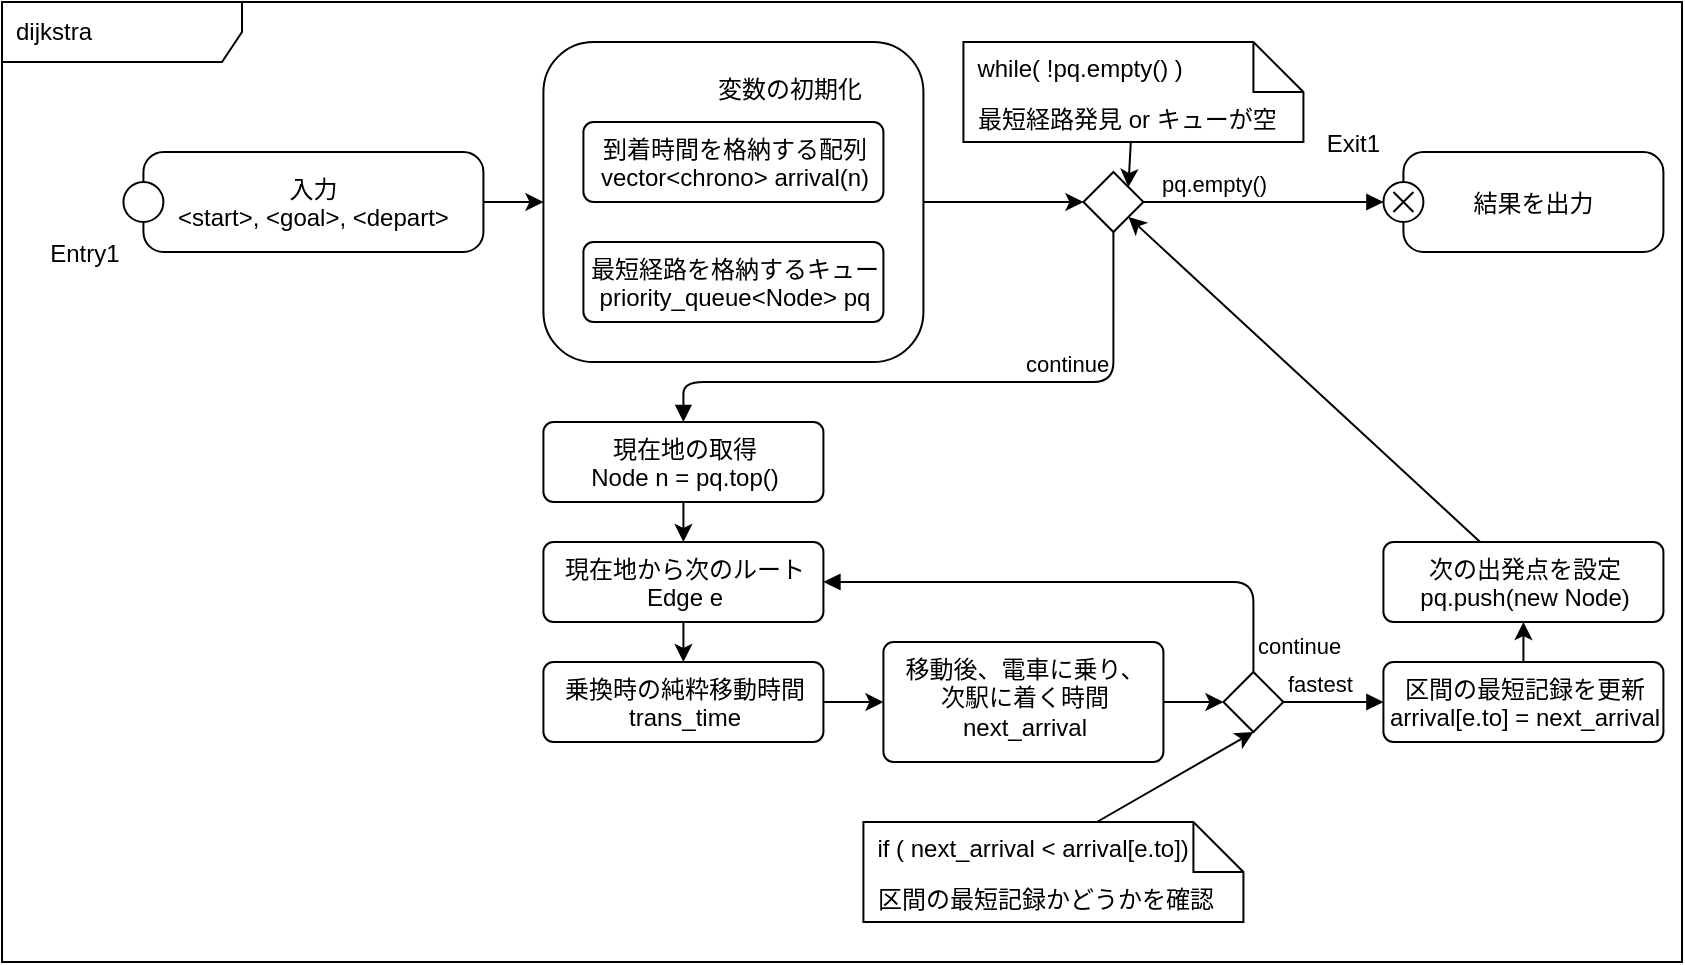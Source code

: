 <mxfile>
    <diagram id="AVlL-qscafGyDXCf-uKh" name="Page-1">
        <mxGraphModel dx="1741" dy="1090" grid="1" gridSize="10" guides="1" tooltips="1" connect="1" arrows="1" fold="1" page="1" pageScale="1" pageWidth="850" pageHeight="1100" math="0" shadow="0">
            <root>
                <mxCell id="0"/>
                <mxCell id="1" parent="0"/>
                <mxCell id="2" value="dijkstra" style="shape=umlFrame;whiteSpace=wrap;html=1;width=120;height=30;boundedLbl=1;verticalAlign=middle;align=left;spacingLeft=5;" vertex="1" parent="1">
                    <mxGeometry width="840" height="480" as="geometry"/>
                </mxCell>
                <mxCell id="16" style="edgeStyle=none;html=1;fontFamily=Helvetica;" edge="1" parent="1" source="4" target="14">
                    <mxGeometry relative="1" as="geometry"/>
                </mxCell>
                <mxCell id="4" value="入力&#10;&lt;start&gt;, &lt;goal&gt;, &lt;depart&gt;" style="shape=umlState;rounded=1;verticalAlign=middle;align=center;absoluteArcSize=1;arcSize=10;umlStateConnection=connPointRefEntry;boundedLbl=1;fontFamily=Helvetica;" vertex="1" parent="1">
                    <mxGeometry x="60.71" y="75" width="180" height="50" as="geometry"/>
                </mxCell>
                <mxCell id="5" value="Entry1" style="text;verticalAlign=middle;align=center;" vertex="1" parent="4">
                    <mxGeometry x="-51.429" y="40" width="64.286" height="20" as="geometry"/>
                </mxCell>
                <mxCell id="20" value="" style="rhombus;fontFamily=Helvetica;" vertex="1" parent="1">
                    <mxGeometry x="540.71" y="85" width="30" height="30" as="geometry"/>
                </mxCell>
                <mxCell id="24" style="edgeStyle=none;html=1;entryX=1;entryY=0;entryDx=0;entryDy=0;fontFamily=Helvetica;" edge="1" parent="1" source="21" target="20">
                    <mxGeometry relative="1" as="geometry"/>
                </mxCell>
                <mxCell id="21" value="最短経路発見 or キューが空" style="shape=note2;boundedLbl=1;whiteSpace=wrap;html=1;size=25;verticalAlign=top;align=left;spacingLeft=5;fontFamily=Helvetica;" vertex="1" parent="1">
                    <mxGeometry x="480.71" y="20" width="170" height="50" as="geometry"/>
                </mxCell>
                <mxCell id="22" value="while( !pq.empty() )" style="resizeWidth=1;part=1;strokeColor=none;fillColor=none;align=left;spacingLeft=5;fontFamily=Helvetica;" vertex="1" parent="21">
                    <mxGeometry width="170" height="25" relative="1" as="geometry"/>
                </mxCell>
                <mxCell id="23" style="edgeStyle=none;html=1;entryX=0;entryY=0.5;entryDx=0;entryDy=0;fontFamily=Helvetica;" edge="1" parent="1" source="14" target="20">
                    <mxGeometry relative="1" as="geometry"/>
                </mxCell>
                <mxCell id="14" value="変数の初期化" style="html=1;align=right;verticalAlign=top;rounded=1;absoluteArcSize=1;arcSize=50;dashed=0;spacingTop=10;spacingRight=30;fontFamily=Helvetica;" vertex="1" parent="1">
                    <mxGeometry x="270.71" y="20" width="190" height="160" as="geometry"/>
                </mxCell>
                <mxCell id="10" value="到着時間を格納する配列&lt;br&gt;vector&amp;lt;chrono&amp;gt; arrival(n)" style="html=1;align=center;verticalAlign=top;rounded=1;absoluteArcSize=1;arcSize=10;dashed=0;fontFamily=Helvetica;" vertex="1" parent="1">
                    <mxGeometry x="290.71" y="60" width="150" height="40" as="geometry"/>
                </mxCell>
                <mxCell id="11" value="最短経路を格納するキュー&lt;br&gt;priority_queue&amp;lt;Node&amp;gt; pq" style="html=1;align=center;verticalAlign=top;rounded=1;absoluteArcSize=1;arcSize=10;dashed=0;fontFamily=Helvetica;" vertex="1" parent="1">
                    <mxGeometry x="290.71" y="120" width="150" height="40" as="geometry"/>
                </mxCell>
                <mxCell id="27" value="pq.empty()" style="html=1;verticalAlign=bottom;labelBackgroundColor=none;endArrow=block;endFill=1;endSize=6;align=left;fontFamily=Helvetica;exitX=1;exitY=0.5;exitDx=0;exitDy=0;entryX=0;entryY=0.5;entryDx=0;entryDy=0;" edge="1" parent="1" source="20" target="28">
                    <mxGeometry x="-0.882" relative="1" as="geometry">
                        <mxPoint x="350.71" y="370" as="sourcePoint"/>
                        <mxPoint x="580.71" y="100" as="targetPoint"/>
                        <mxPoint as="offset"/>
                    </mxGeometry>
                </mxCell>
                <mxCell id="28" value="結果を出力" style="shape=umlState;rounded=1;verticalAlign=middle;spacingTop=0;absoluteArcSize=1;arcSize=10;umlStateConnection=connPointRefExit;boundedLbl=1;fontFamily=Helvetica;" vertex="1" parent="1">
                    <mxGeometry x="690.71" y="75" width="140" height="50" as="geometry"/>
                </mxCell>
                <mxCell id="30" value="continue" style="html=1;verticalAlign=bottom;labelBackgroundColor=none;endArrow=block;endFill=1;endSize=6;align=left;fontFamily=Helvetica;exitX=0.5;exitY=1;exitDx=0;exitDy=0;entryX=0.5;entryY=0;entryDx=0;entryDy=0;edgeStyle=orthogonalEdgeStyle;" edge="1" parent="1" source="20" target="32">
                    <mxGeometry x="-0.224" relative="1" as="geometry">
                        <mxPoint x="530.71" y="160" as="sourcePoint"/>
                        <mxPoint x="700.71" y="160" as="targetPoint"/>
                        <Array as="points">
                            <mxPoint x="555.71" y="190"/>
                            <mxPoint x="340.71" y="190"/>
                        </Array>
                        <mxPoint as="offset"/>
                    </mxGeometry>
                </mxCell>
                <mxCell id="36" value="" style="edgeStyle=orthogonalEdgeStyle;html=1;fontFamily=Helvetica;" edge="1" parent="1" source="32" target="35">
                    <mxGeometry relative="1" as="geometry"/>
                </mxCell>
                <mxCell id="32" value="現在地の取得&lt;br&gt;Node n = pq.top()" style="html=1;align=center;verticalAlign=top;rounded=1;absoluteArcSize=1;arcSize=10;dashed=0;fontFamily=Helvetica;" vertex="1" parent="1">
                    <mxGeometry x="270.71" y="210" width="140" height="40" as="geometry"/>
                </mxCell>
                <mxCell id="29" value="Exit1" style="text;verticalAlign=middle;align=center;fontFamily=Helvetica;" vertex="1" parent="1">
                    <mxGeometry x="650.71" y="60" width="50" height="20" as="geometry"/>
                </mxCell>
                <mxCell id="38" value="" style="edgeStyle=orthogonalEdgeStyle;html=1;fontFamily=Helvetica;" edge="1" parent="1" source="35" target="37">
                    <mxGeometry relative="1" as="geometry"/>
                </mxCell>
                <mxCell id="35" value="現在地から次のルート&lt;br&gt;Edge e" style="html=1;align=center;verticalAlign=top;rounded=1;absoluteArcSize=1;arcSize=10;dashed=0;fontFamily=Helvetica;" vertex="1" parent="1">
                    <mxGeometry x="270.71" y="270" width="140" height="40" as="geometry"/>
                </mxCell>
                <mxCell id="40" value="" style="edgeStyle=orthogonalEdgeStyle;html=1;fontFamily=Helvetica;" edge="1" parent="1" source="37" target="39">
                    <mxGeometry relative="1" as="geometry"/>
                </mxCell>
                <mxCell id="37" value="乗換時の純粋移動時間&lt;br&gt;trans_time" style="html=1;align=center;verticalAlign=top;rounded=1;absoluteArcSize=1;arcSize=10;dashed=0;fontFamily=Helvetica;" vertex="1" parent="1">
                    <mxGeometry x="270.71" y="330" width="140" height="40" as="geometry"/>
                </mxCell>
                <mxCell id="42" value="" style="edgeStyle=orthogonalEdgeStyle;html=1;fontFamily=Helvetica;entryX=0;entryY=0.5;entryDx=0;entryDy=0;" edge="1" parent="1" source="39" target="43">
                    <mxGeometry relative="1" as="geometry">
                        <mxPoint x="285.71" y="420" as="targetPoint"/>
                    </mxGeometry>
                </mxCell>
                <mxCell id="39" value="移動後、電車に乗り、&lt;br&gt;次駅に着く時間&lt;br&gt;next_arrival" style="html=1;align=center;verticalAlign=top;rounded=1;absoluteArcSize=1;arcSize=10;dashed=0;fontFamily=Helvetica;" vertex="1" parent="1">
                    <mxGeometry x="440.71" y="320" width="140" height="60" as="geometry"/>
                </mxCell>
                <mxCell id="43" value="" style="rhombus;fontFamily=Helvetica;" vertex="1" parent="1">
                    <mxGeometry x="610.71" y="335" width="30" height="30" as="geometry"/>
                </mxCell>
                <mxCell id="44" value="区間の最短記録かどうかを確認" style="shape=note2;boundedLbl=1;whiteSpace=wrap;html=1;size=25;verticalAlign=top;align=left;spacingLeft=5;fontFamily=Helvetica;" vertex="1" parent="1">
                    <mxGeometry x="430.71" y="410" width="190" height="50" as="geometry"/>
                </mxCell>
                <mxCell id="45" value="if ( next_arrival &lt; arrival[e.to])" style="resizeWidth=1;part=1;strokeColor=none;fillColor=none;align=left;spacingLeft=5;fontFamily=Helvetica;" vertex="1" parent="44">
                    <mxGeometry width="190" height="25" relative="1" as="geometry"/>
                </mxCell>
                <mxCell id="48" style="edgeStyle=none;html=1;entryX=0.5;entryY=1;entryDx=0;entryDy=0;fontFamily=Helvetica;" edge="1" parent="44" source="45" target="43">
                    <mxGeometry relative="1" as="geometry"/>
                </mxCell>
                <mxCell id="50" value="continue" style="html=1;verticalAlign=bottom;labelBackgroundColor=none;endArrow=block;endFill=1;endSize=6;align=left;fontFamily=Helvetica;exitX=0.5;exitY=0;exitDx=0;exitDy=0;entryX=1;entryY=0.5;entryDx=0;entryDy=0;edgeStyle=orthogonalEdgeStyle;" edge="1" parent="1" source="43" target="35">
                    <mxGeometry x="-0.969" relative="1" as="geometry">
                        <mxPoint x="590.71" y="125" as="sourcePoint"/>
                        <mxPoint x="145.71" y="220" as="targetPoint"/>
                        <Array as="points">
                            <mxPoint x="625.71" y="290"/>
                        </Array>
                        <mxPoint as="offset"/>
                    </mxGeometry>
                </mxCell>
                <mxCell id="54" value="" style="edgeStyle=orthogonalEdgeStyle;html=1;fontFamily=Helvetica;" edge="1" parent="1" source="51" target="53">
                    <mxGeometry relative="1" as="geometry"/>
                </mxCell>
                <mxCell id="51" value="区間の最短記録を更新&lt;br&gt;&lt;span style=&quot;text-align: left;&quot;&gt;arrival[e.to] =&amp;nbsp;&lt;/span&gt;&lt;span style=&quot;text-align: left;&quot;&gt;next_arrival&lt;/span&gt;" style="html=1;align=center;verticalAlign=top;rounded=1;absoluteArcSize=1;arcSize=10;dashed=0;fontFamily=Helvetica;" vertex="1" parent="1">
                    <mxGeometry x="690.71" y="330" width="140" height="40" as="geometry"/>
                </mxCell>
                <mxCell id="55" style="html=1;entryX=1;entryY=1;entryDx=0;entryDy=0;fontFamily=Helvetica;" edge="1" parent="1" source="53" target="20">
                    <mxGeometry relative="1" as="geometry"/>
                </mxCell>
                <mxCell id="53" value="次の出発点を設定&lt;br&gt;pq.push(new Node)" style="html=1;align=center;verticalAlign=top;rounded=1;absoluteArcSize=1;arcSize=10;dashed=0;fontFamily=Helvetica;" vertex="1" parent="1">
                    <mxGeometry x="690.71" y="270" width="140" height="40" as="geometry"/>
                </mxCell>
                <mxCell id="56" value="fastest" style="html=1;verticalAlign=bottom;labelBackgroundColor=none;endArrow=block;endFill=1;endSize=6;align=left;fontFamily=Helvetica;exitX=1;exitY=0.5;exitDx=0;exitDy=0;entryX=0;entryY=0.5;entryDx=0;entryDy=0;" edge="1" parent="1" source="43" target="51">
                    <mxGeometry x="-1" relative="1" as="geometry">
                        <mxPoint x="640.71" y="420" as="sourcePoint"/>
                        <mxPoint x="800.71" y="420" as="targetPoint"/>
                    </mxGeometry>
                </mxCell>
            </root>
        </mxGraphModel>
    </diagram>
</mxfile>